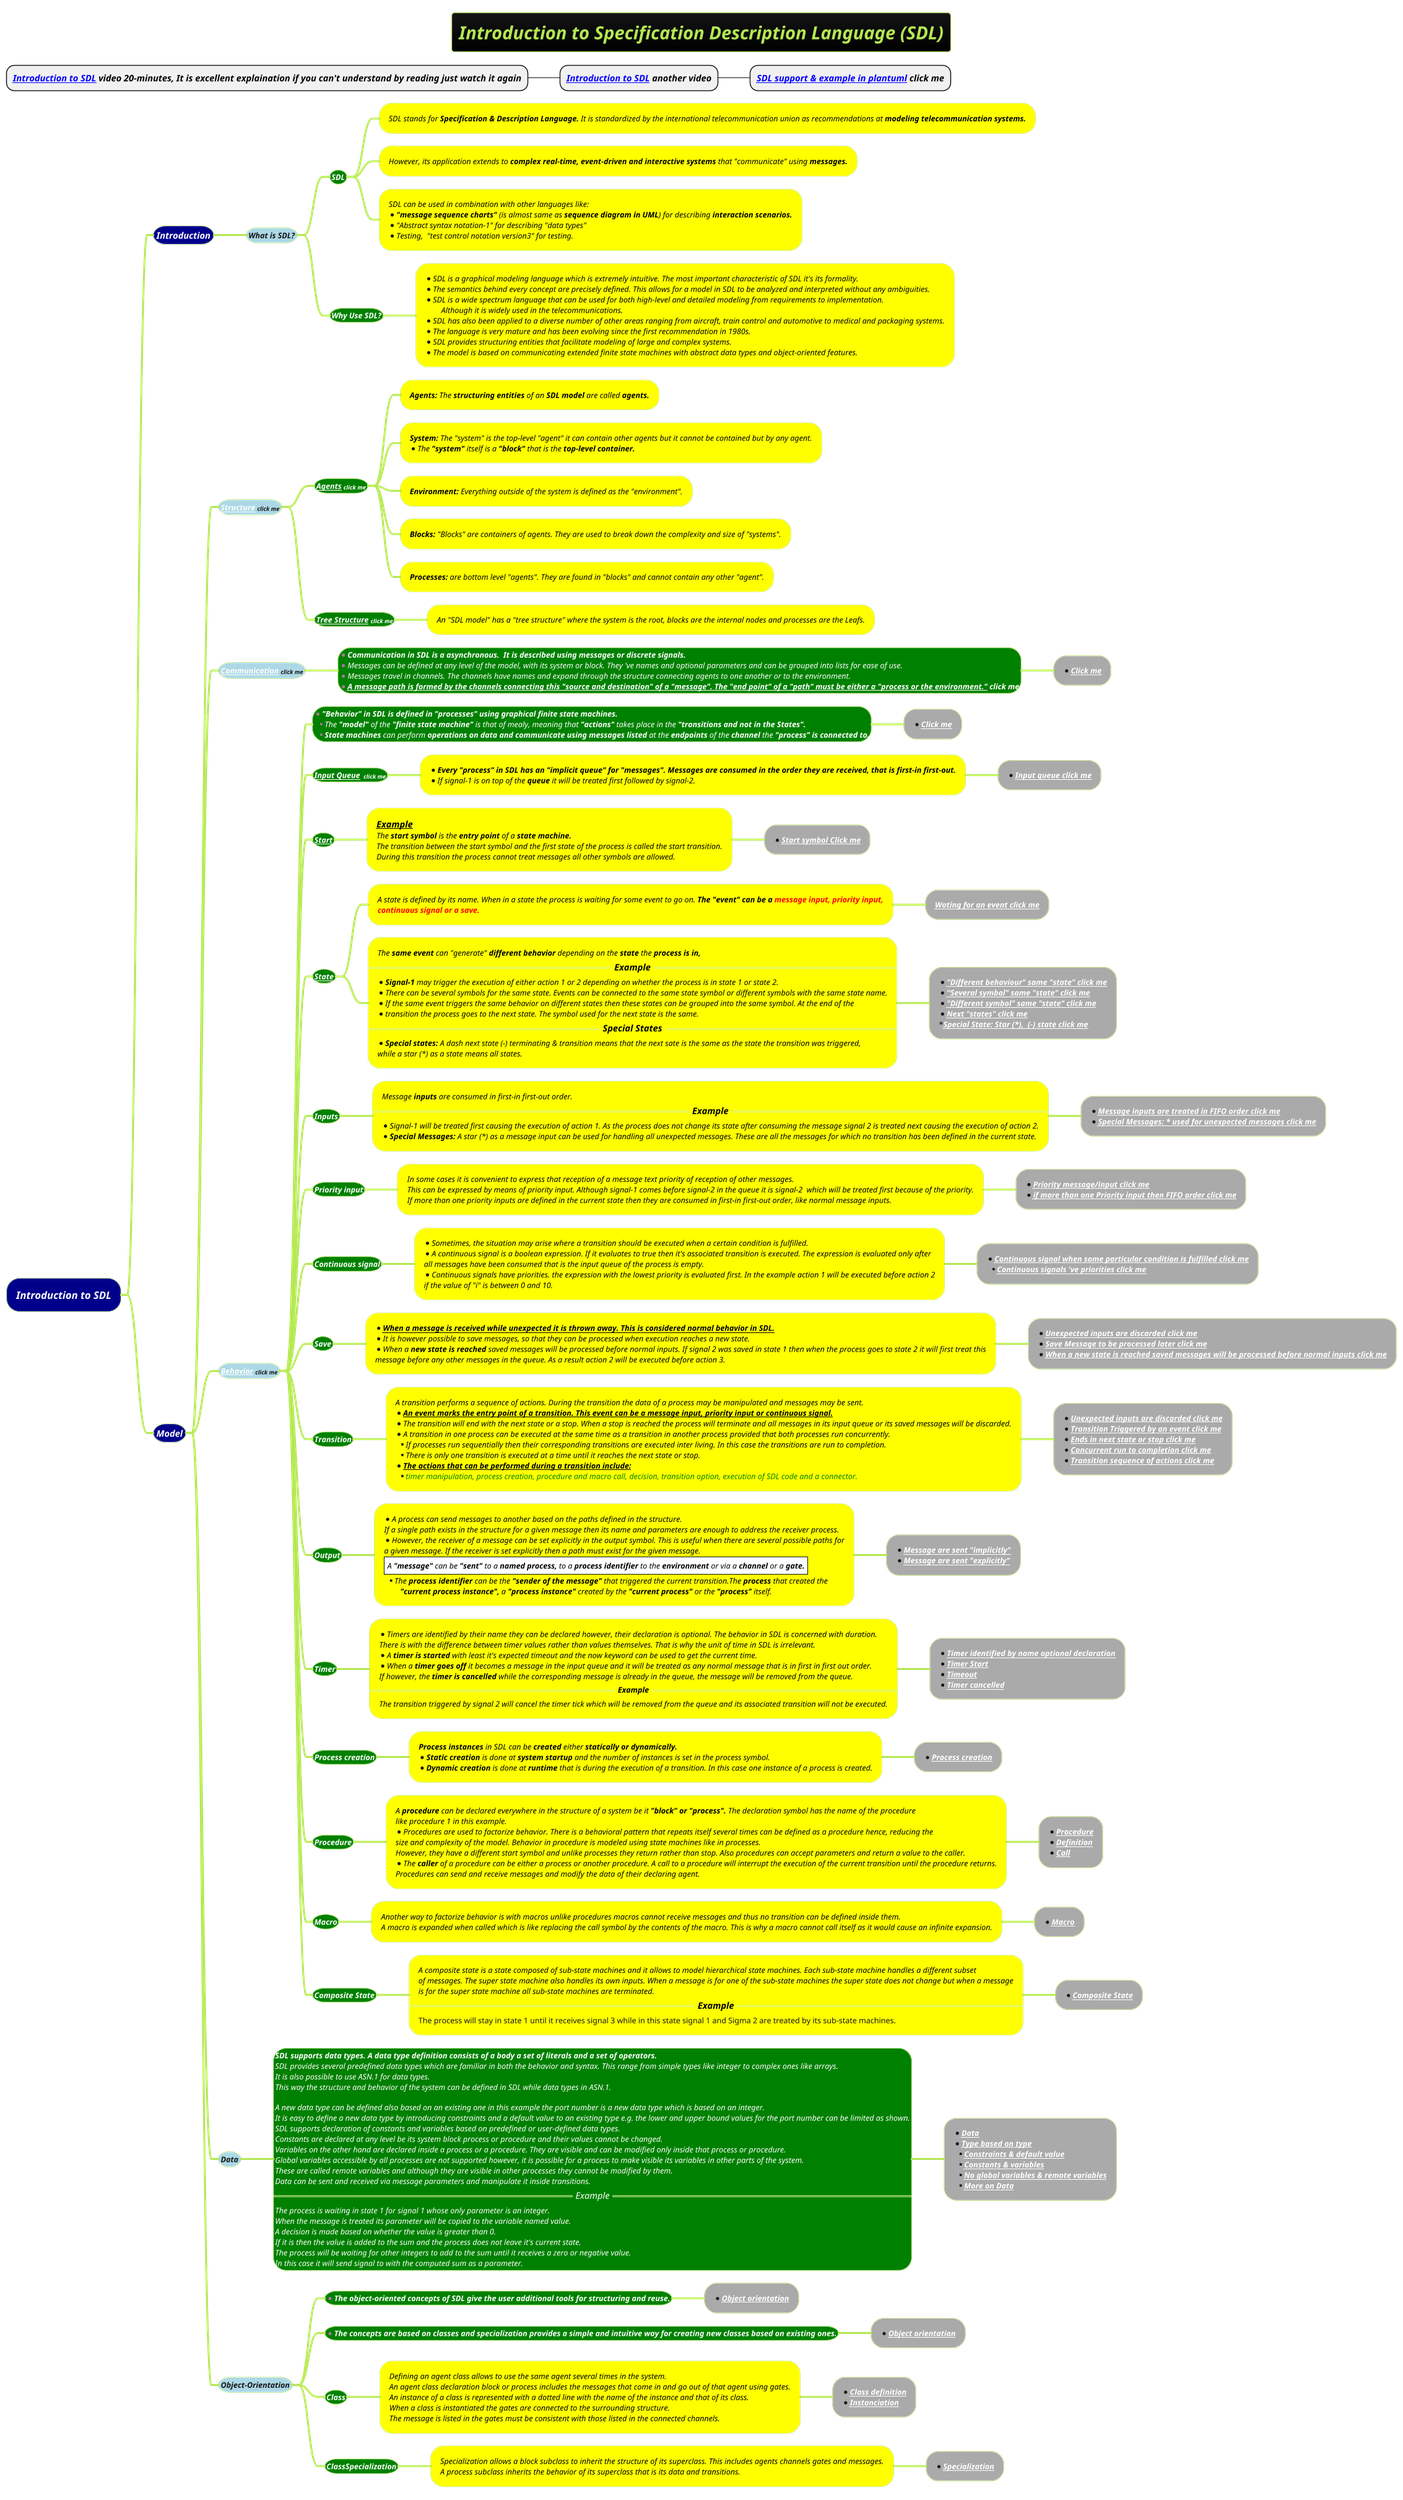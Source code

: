 @startmindmap
title =<i>Introduction to Specification Description Language (SDL)
* <b><i>[[https://www.youtube.com/watch?v=0MG4I1HqIb4&t=729s&ab_channel=PragmaDevSoftware Introduction to SDL]] video 20-minutes, It is excellent explaination if you can't understand by reading just watch it again
** <b><i>[[https://www.youtube.com/watch?v=Hfxq5O6LhjQ&ab_channel=PragmaDevSoftware Introduction to SDL]] another video
*** <b><i>[[docs/3-programming-languages/Venkat-Subramaniam/SDL-(Specification-and-Description-Language).puml SDL support & example in plantuml]] click me

!theme hacker
*[#darkblue] <i><color:white>Introduction to SDL
**[#darkblue] <i><color:white>Introduction
***[#lightblue] <b><i><size:12>What is SDL?
****[#green] <i><size:12><b><color:white>SDL
*****[#yellow] <i><size:12><color:black>SDL stands for **Specification & Description Language.** It is standardized by the international telecommunication union as recommendations at <b>modeling telecommunication systems.
*****[#yellow] <i><size:12><color:black>However, its application extends to <b>complex real-time, event-driven and interactive systems</b> that "communicate" using <b>messages.
*****[#yellow]:<i><size:12><color:black>SDL can be used in combination with other languages like:
*<i><size:12><color:black>**"message sequence charts"** (is almost same as **sequence diagram in UML**) for describing <b>interaction scenarios.
*<i><size:12><color:black>"Abstract syntax notation-1" for describing "data types"
*<i><size:12><color:black>Testing,  "test control notation version3" for testing.;

****[#green] <i><size:12><b><color:white>Why Use SDL?
*****[#yellow]:*<i><size:12><color:black>SDL is a graphical modeling language which is extremely intuitive. The most important characteristic of SDL it's its formality.
*<i><size:12><color:black>The semantics behind every concept are precisely defined. This allows for a model in SDL to be analyzed and interpreted without any ambiguities.
*<i><size:12><color:black>SDL is a wide spectrum language that can be used for both high-level and detailed modeling from requirements to implementation.
<i><size:12><color:black>\tAlthough it is widely used in the telecommunications.
*<i><size:12><color:black>SDL has also been applied to a diverse number of other areas ranging from aircraft, train control and automotive to medical and packaging systems.
*<i><size:12><color:black>The language is very mature and has been evolving since the first recommendation in 1980s.
*<i><size:12><color:black>SDL provides structuring entities that facilitate modeling of large and complex systems.
*<i><size:12><color:black>The model is based on communicating extended finite state machines with abstract data types and object-oriented features.;

**[#darkblue] <i><color:white>Model
***[#lightblue] <b><i><size:12>[[docs/3-programming-languages/Venkat-Subramaniam/images/img_86.png Structure]] <size:9>click me
****[#green] <i><size:12><b><color:white>[[docs/3-programming-languages/Venkat-Subramaniam/images/img_86.png Agents]] <size:9>click me
*****[#yellow] <i><size:12><color:black>**Agents:** The **structuring entities** of an **SDL model** are called <b>agents.
*****[#yellow] <i><size:12><color:black>**System:** The "system" is the top-level "agent" it can contain other agents but it cannot be contained but by any agent.\n*<i><size:12><color:black>The **"system"** itself is a **"block"** that is the <b>top-level container.
*****[#yellow] <i><size:12><color:black>**Environment:** Everything outside of the system is defined as the "environment".
*****[#yellow] <i><size:12><color:black>**Blocks:** "Blocks" are containers of agents. They are used to break down the complexity and size of "systems".
*****[#yellow] <i><size:12><color:black>**Processes:** are bottom level "agents". They are found in "blocks" and cannot contain any other "agent".
****[#green] <i><size:12><b><color:white>[[docs/3-programming-languages/Venkat-Subramaniam/images/img_85.png Tree Structure]] <size:9>click me
*****[#yellow] <i><size:12><color:black>An "SDL model" has a "tree structure" where the system is the root, blocks are the internal nodes and processes are the Leafs.

***[#lightblue] <b><i><size:12>[[docs/3-programming-languages/Venkat-Subramaniam/images/img_87.png Communication]] <size:9>click me
****[#green]:*<i><size:12><b><color:white>Communication in SDL is a asynchronous.  It is described using messages or discrete signals.
*<i><size:12><color:white>Messages can be defined at any level of the model, with its system or block. They 've names and optional parameters and can be grouped into lists for ease of use.
*<i><size:12><color:white>Messages travel in channels. The channels have names and expand through the structure connecting agents to one another or to the environment.
*<i><size:12><color:white><b>[[docs/3-programming-languages/Venkat-Subramaniam/images/img_88.png A message path is formed by the channels connecting this "source and destination" of a "message". The "end point" of a "path" must be either a "process or the environment."]] click me;
*****[#a] *<i><size:12><b>[[docs/3-programming-languages/Venkat-Subramaniam/images/img_88.png Click me]]
***[#lightblue] <b><i><size:12>[[docs/3-programming-languages/Venkat-Subramaniam/images/img_89.png Behavior]] <size:9>click me
****[#green]:*<i><size:12><b><color:white>"Behavior" in SDL is defined in "processes" using graphical finite state machines.
**<i><size:12><color:white>The **"model"** of the **"finite state machine"** is that of mealy, meaning that **"actions"** takes place in the <b>"transitions and not in the States".
**<i><size:12><color:white>**State machines** can perform **operations on data and communicate using messages listed** at the **endpoints** of the **channel** the <b>"process" is connected to.;
*****[#a] *<i><size:12><b><color:white>[[docs/3-programming-languages/Venkat-Subramaniam/images/img_89.png Click me]]

****[#green] <i><b><size:12><color:white>[[docs/3-programming-languages/Venkat-Subramaniam/images/img_90.png Input Queue]] <size:9> click me
*****[#yellow]:*<i><size:12><b><color:black>Every "process" in SDL has an "implicit queue" for "messages". Messages are consumed in the order they are received, that is first-in first-out.
*<i><size:12><color:black>If signal-1 is on top of the **queue** it will be treated first followed by signal-2.;
******[#a] *<i><size:12><b><color:white>[[docs/3-programming-languages/Venkat-Subramaniam/images/img_90.png Input queue click me]]

****[#green] <i><size:12><b><color:white><u>[[docs/3-programming-languages/Venkat-Subramaniam/images/img_91.png Start]]
*****[#yellow]:<i><size:14><b><color:black><u>Example
<i><size:12><color:black>The **start symbol** is the **entry point** of a <b>state machine.
<i><size:12><color:black>The transition between the start symbol and the first state of the process is called the start transition.
<i><size:12><color:black>During this transition the process cannot treat messages all other symbols are allowed.;
******[#a] *<i><size:12><color:black><b>[[docs/3-programming-languages/Venkat-Subramaniam/images/img_91.png Start symbol Click me]]
****[#green] <i><size:12><b><color:white>[[docs/3-programming-languages/Venkat-Subramaniam/images/img_294.png State]]
*****[#yellow]:<i><size:12><color:black>A state is defined by its name. When in a state the process is waiting for some event to go on. <b>The "event" can be a <color #red>message input, priority input,
<i><size:12><color:black><b><color #red>continuous signal or a save.;
******[#a] <b><i><size:12><color:white>[[docs/3-programming-languages/Venkat-Subramaniam/images/img_294.png Wating for an event click me]]
*****[#yellow]:<i><size:12><color:black>The **same event** can "generate" **different behavior** depending on the **state** the <b>process is in,
==<i><size:14><b><color:black>Example==
*<size:12><i><color:black>**Signal-1** may trigger the execution of either action 1 or 2 depending on whether the process is in state 1 or state 2.
*<size:12><i><color:black>There can be several symbols for the same state. Events can be connected to the same state symbol or different symbols with the same state name.
*<size:12><i><color:black>If the same event triggers the same behavior on different states then these states can be grouped into the same symbol. At the end of the
*<size:12><i><color:black>transition the process goes to the next state. The symbol used for the next state is the same.
==<size:14><i><color:black><b>Special States==
*<size:12><i><color:black>**Special states:** A dash next state (-) terminating & transition means that the next sate is the same as the state the transition was triggered,
<size:12><i><color:black>while a star (*) as a state means all states.;
******[#a]:*<b><i><size:12><color:white>[[docs/3-programming-languages/Venkat-Subramaniam/images/img_295.png "Different behaviour" same "state" click me]]
*<b><i><size:12><color:white>[[docs/3-programming-languages/Venkat-Subramaniam/images/img_296.png "Several symbol" same "state" click me]]
*<b><i><size:12><color:white>[[docs/3-programming-languages/Venkat-Subramaniam/images/img_297.png "Different symbol" same "state" click me]]
*<b><i><size:12><color:white>[[docs/3-programming-languages/Venkat-Subramaniam/images/img_298.png Next "states" click me]]
*<b><i><size:12><color:white>[[docs/3-programming-languages/Venkat-Subramaniam/images/img_299.png Special State: Star (*),  (-) state click me]];

****[#green] <i><size 12><b><color:white>Inputs
*****[#yellow]:<i><size:12><color:black>Message **inputs** are consumed in first-in first-out order.
==<i><size:14><color:black><b>Example==
*<i><size:12><color:black>Signal-1 will be treated first causing the execution of action 1. As the process does not change its state after consuming the message signal 2 is treated next causing the execution of action 2.
* <i><size:12><color:black>**Special Messages:** A star (*) as a message input can be used for handling all unexpected messages. These are all the messages for which no transition has been defined in the current state.;
******[#a]:*<b><i><size:12><color:white>[[docs/3-programming-languages/Venkat-Subramaniam/images/img_300.png Message inputs are treated in FIFO order click me]]
* <b><i><size:12><color:white>[[docs/3-programming-languages/Venkat-Subramaniam/images/img_301.png Special Messages: * used for unexpected messages click me]];

****[#green] <i><size 12><b><color:white>Priority input
*****[#yellow]:<i><size:12><color:black>In some cases it is convenient to express that reception of a message text priority of reception of other messages.
<i><size:12><color:black>This can be expressed by means of priority input. Although signal-1 comes before signal-2 in the queue it is signal-2  which will be treated first because of the priority.
<i><size:12><color:black>If more than one priority inputs are defined in the current state then they are consumed in first-in first-out order, like normal message inputs.;
******[#a]:*<b><i><size:12><color:white>[[docs/3-programming-languages/Venkat-Subramaniam/images/img_302.png Priority message/input click me]]
*<b><i><size:12><color:white>[[docs/3-programming-languages/Venkat-Subramaniam/images/img_303.png if more than one Priority input then FIFO order click me]];

****[#green] <i><size 12><b><color:white>Continuous signal
*****[#yellow]:*<i><size:12><color:black>Sometimes, the situation may arise where a transition should be executed when a certain condition is fulfilled.
*<i><size:12><color:black>A continuous signal is a boolean expression. If it evaluates to true then it's associated transition is executed. The expression is evaluated only after
<i><size:12><color:black>all messages have been consumed that is the input queue of the process is empty.
*<i><size:12><color:black>Continuous signals have priorities. the expression with the lowest priority is evaluated first. In the example action 1 will be executed before action 2
<i><size:12><color:black>if the value of "i" is between 0 and 10.;
******[#a]:*<b><i><size:12><color:white>[[docs/3-programming-languages/Venkat-Subramaniam/images/img_304.png Continuous signal when some particular condition is fulfilled click me]]
**<b><i><size:12><color:white>[[docs/3-programming-languages/Venkat-Subramaniam/images/img_305.png Continuous signals 've priorities click me]];

****[#green] <i><size 12><b><color:white>Save
*****[#yellow]:*<b><u><i><size:12><color:black>When a message is received while unexpected it is thrown away. This is considered normal behavior in SDL.
*<i><size:12><color:black>It is however possible to save messages, so that they can be processed when execution reaches a new state.
*<i><size:12><color:black>When a **new state is reached** saved messages will be processed before normal inputs. If signal 2 was saved in state 1 then when the process goes to state 2 it will first treat this
<i><size:12><color:black>message before any other messages in the queue. As a result action 2 will be executed before action 3.;
******[#a]:*<b><i><size:12><color:white>[[docs/3-programming-languages/Venkat-Subramaniam/images/img_306.png Unexpected inputs are discarded click me]]
*<b><i><size:12><color:white>[[docs/3-programming-languages/Venkat-Subramaniam/images/img_307.png Save Message to be processed later click me]]
*<b><i><size:12><color:white>[[docs/3-programming-languages/Venkat-Subramaniam/images/img_308.png When a new state is reached saved messages will be processed before normal inputs click me]];

****[#green] <i><size 12><b><color:white>Transition
*****[#yellow]:<i><size:12><color:black>A transition performs a sequence of actions. During the transition the data of a process may be manipulated and messages may be sent.
*<b><u><i><size:12><color:black>An event marks the entry point of a transition. This event can be a message input, priority input or continuous signal.
*<i><size:12><color:black>The transition will end with the next state or a stop. When a stop is reached the process will terminate and all messages in its input queue or its saved messages will be discarded.
*<i><size:12><color:black>A transition in one process can be executed at the same time as a transition in another process provided that both processes run concurrently.
**<i><size:12><color:black>If processes run sequentially then their corresponding transitions are executed inter living. In this case the transitions are run to completion.
**<i><size:12><color:black>There is only one transition is executed at a time until it reaches the next state or stop.
*<b><u><i><size:12><color:black>The actions that can be performed during a transition include:
**<i><size:12><color:green>timer manipulation, process creation, procedure and macro call, decision, transition option, execution of SDL code and a connector.;
******[#a]:*<b><i><size:12><color:white>[[docs/3-programming-languages/Venkat-Subramaniam/images/img_306.png Unexpected inputs are discarded click me]]
*<b><i><size:12><color:white>[[docs/3-programming-languages/Venkat-Subramaniam/images/img_309.png Transition Triggered by an event click me]]
*<b><i><size:12><color:white>[[docs/3-programming-languages/Venkat-Subramaniam/images/img_310.png Ends in next state or stop click me]]
*<b><i><size:12><color:white>[[docs/3-programming-languages/Venkat-Subramaniam/images/img_311.png Concurrent run to completion click me]]
*<b><i><size:12><color:white>[[docs/3-programming-languages/Venkat-Subramaniam/images/img_312.png Transition sequence of actions click me]];

****[#green] <i><size 12><b><color:white>Output
*****[#yellow]:*<i><size:12><color:black>A process can send messages to another based on the paths defined in the structure.
<i><size:12><color:black>If a single path exists in the structure for a given message then its name and parameters are enough to address the receiver process.
*<i><size:12><color:black>However, the receiver of a message can be set explicitly in the output symbol. This is useful when there are several possible paths for
<i><size:12><color:black>a given message. If the receiver is set explicitly then a path must exist for the given message.
|<#white><i><size:12><color:black>A **"message"** can be **"sent"** to a **named process,** to a **process identifier** to the **environment** or via a **channel** or a <b>gate.|
**<i><size:12><color:black>The **process identifier** can be the **"sender of the message"** that triggered the current transition.The **process** that created the
<i><size:12><color:black>\t**"current process instance",** a **"process instance"** created by the **"current process"** or the **"process"** itself.;
******[#a]:*<i><size 12><b><color:white>[[docs/3-programming-languages/Venkat-Subramaniam/images/img_313.png Message are sent "implicitly"]]
*<i><size 12><b><color:white>[[docs/3-programming-languages/Venkat-Subramaniam/images/img_314.png Message are sent "explicitly"]];

****[#green] <i><size 12><b><color:white>Timer
*****[#yellow]:*<i><size:12><color:black>Timers are identified by their name they can be declared however, their declaration is optional. The behavior in SDL is concerned with duration.
<i><size:12><color:black>There is with the difference between timer values rather than values themselves. That is why the unit of time in SDL is irrelevant.
*<i><size:12><color:black>A **timer is started** with least it's expected timeout and the now keyword can be used to get the current time.
*<i><size:12><color:black>When a **timer goes off** it becomes a message in the input queue and it will be treated as any normal message that is in first in first out order.
<i><size:12><color:black>If however, the **timer is cancelled** while the corresponding message is already in the queue, the message will be removed from the queue.
==<i><size:12><color:black><b>Example==
<i><size:12><color:black>The transition triggered by signal 2 will cancel the timer tick which will be removed from the queue and its associated transition will not be executed.;
******[#a]:*<i><size:12><color:black><b>[[docs/3-programming-languages/Venkat-Subramaniam/images/img_315.png Timer identified by name optional declaration]]
*<i><size:12><color:black><b>[[docs/3-programming-languages/Venkat-Subramaniam/images/img_316.png Timer Start]]
*<i><size:12><color:black><b>[[docs/3-programming-languages/Venkat-Subramaniam/images/img_317.png Timeout]]
*<i><size:12><color:black><b>[[docs/3-programming-languages/Venkat-Subramaniam/images/img_318.png Timer cancelled]];

****[#green] <i><size 12><b><color:white>Process creation
*****[#yellow]:<i><size:12><color:black>**Process instances** in SDL can be **created** either <b>statically or dynamically.
*<i><size:12><color:black>**Static creation** is done at **system startup** and the number of instances is set in the process symbol.
*<i><size:12><color:black>**Dynamic creation** is done at **runtime** that is during the execution of a transition. In this case one instance of a process is created.;
******[#a] *<i><size:12><color:black><b>[[docs/3-programming-languages/Venkat-Subramaniam/images/img_319.png Process creation]]

****[#green] <i><size 12><b><color:white>Procedure
*****[#yellow]:<i><size:12><color:black>A **procedure** can be declared everywhere in the structure of a system be it **"block" or "process".** The declaration symbol has the name of the procedure
<i><size:12><color:black>like procedure 1 in this example.
*<i><size:12><color:black>Procedures are used to factorize behavior. There is a behavioral pattern that repeats itself several times can be defined as a procedure hence, reducing the
<i><size:12><color:black>size and complexity of the model. Behavior in procedure is modeled using state machines like in processes.
<i><size:12><color:black>However, they have a different start symbol and unlike processes they return rather than stop. Also procedures can accept parameters and return a value to the caller.
*<i><size:12><color:black>The **caller** of a procedure can be either a process or another procedure. A call to a procedure will interrupt the execution of the current transition until the procedure returns.
<i><size:12><color:black>Procedures can send and receive messages and modify the data of their declaring agent.;
******[#a]:*<i><size:12><color:black><b>[[docs/3-programming-languages/Venkat-Subramaniam/images/img_320.png Procedure]]
*<i><size:12><color:black><b>[[docs/3-programming-languages/Venkat-Subramaniam/images/img_321.png Definition]]
*<i><size:12><color:black><b>[[docs/3-programming-languages/Venkat-Subramaniam/images/img_322.png Call]];

****[#green] <i><size 12><b><color:white>Macro
*****[#yellow]:<i><size:12><color:black>Another way to factorize behavior is with macros unlike procedures macros cannot receive messages and thus no transition can be defined inside them.
<i><size:12><color:black>A macro is expanded when called which is like replacing the call symbol by the contents of the macro. This is why a macro cannot call itself as it would cause an infinite expansion.;
******[#a] *<i><size:12><color:black><b>[[docs/3-programming-languages/Venkat-Subramaniam/images/img_323.png Macro]]

****[#green] <i><size 12><b><color:white>Composite State
*****[#yellow]:<i><size:12><color:black>A composite state is a state composed of sub-state machines and it allows to model hierarchical state machines. Each sub-state machine handles a different subset
<i><size:12><color:black>of messages. The super state machine also handles its own inputs. When a message is for one of the sub-state machines the super state does not change but when a message
<i><size:12><color:black>is for the super state machine all sub-state machines are terminated.
==<i><size:14><color:black><b>Example==
The process will stay in state 1 until it receives signal 3 while in this state signal 1 and Sigma 2 are treated by its sub-state machines.;
******[#a] *<i><size:12><color:black><b>[[docs/3-programming-languages/Venkat-Subramaniam/images/img_324.png Composite State]]

***[#lightblue] <b><i><size:12>Data
****[#green]:<i><size 12><b><color:white>SDL supports data types. A data type definition consists of a body a set of literals and a set of operators.
<i><size:12><color:white>SDL provides several predefined data types which are familiar in both the behavior and syntax. This range from simple types like integer to complex ones like arrays.
<i><size:12><color:white>It is also possible to use ASN.1 for data types.
<i><size:12><color:white>This way the structure and behavior of the system can be defined in SDL while data types in ASN.1.

<i><size:12><color:white>A new data type can be defined also based on an existing one in this example the port number is a new data type which is based on an integer.
<i><size:12><color:white>It is easy to define a new data type by introducing constraints and a default value to an existing type e.g. the lower and upper bound values for the port number can be limited as shown.
<i><size:12><color:white>SDL supports declaration of constants and variables based on predefined or user-defined data types.
<i><size:12><color:white>Constants are declared at any level be its system block process or procedure and their values cannot be changed.
<i><size:12><color:white>Variables on the other hand are declared inside a process or a procedure. They are visible and can be modified only inside that process or procedure.
<i><size:12><color:white>Global variables accessible by all processes are not supported however, it is possible for a process to make visible its variables in other parts of the system.
<i><size:12><color:white>These are called remote variables and although they are visible in other processes they cannot be modified by them.
<i><size:12><color:white>Data can be sent and received via message parameters and manipulate it inside transitions.
==<i><size:14><color:white>Example==
<i><size:12><color:white>The process is waiting in state 1 for signal 1 whose only parameter is an integer.
<i><size:12><color:white>When the message is treated its parameter will be copied to the variable named value.
<i><size:12><color:white>A decision is made based on whether the value is greater than 0.
<i><size:12><color:white>If it is then the value is added to the sum and the process does not leave it's current state.
<i><size:12><color:white>The process will be waiting for other integers to add to the sum until it receives a zero or negative value.
<i><size:12><color:white>In this case it will send signal to with the computed sum as a parameter.;
*****[#a]:*<i><size:12><color:black><b>[[docs/3-programming-languages/Venkat-Subramaniam/images/img_325.png Data]]
*<i><size:12><color:black><b>[[docs/3-programming-languages/Venkat-Subramaniam/images/img_326.png Type based on type]]
**<i><size:12><color:black><b>[[docs/3-programming-languages/Venkat-Subramaniam/images/img_327.png Constraints & default value]]
**<i><size:12><color:black><b>[[docs/3-programming-languages/Venkat-Subramaniam/images/img_328.png Constants & variables]]
**<i><size:12><color:black><b>[[docs/3-programming-languages/Venkat-Subramaniam/images/img_329.png No global variables & remote variables]]
**<i><size:12><color:black><b>[[docs/3-programming-languages/Venkat-Subramaniam/images/img_330.png More on Data]];

***[#lightblue] <b><i><size:12>Object-Orientation
****[#green] *<i><size 12><b><color:white>The object-oriented concepts of SDL give the user additional tools for structuring and reuse.
*****[#a] *<i><size:12><color:black><b>[[docs/3-programming-languages/Venkat-Subramaniam/images/img_331.png Object orientation]]
****[#green] *<i><size 12><b><color:white>The concepts are based on classes and specialization provides a simple and intuitive way for creating new classes based on existing ones.
*****[#a] *<i><size:12><color:black><b>[[docs/3-programming-languages/Venkat-Subramaniam/images/img_331.png Object orientation]]

****[#green] <i><size 12><b><color:white>Class
*****[#yellow]:<i><size:12><color:black>Defining an agent class allows to use the same agent several times in the system.
<i><size:12><color:black>An agent class declaration block or process includes the messages that come in and go out of that agent using gates.
<i><size:12><color:black>An instance of a class is represented with a dotted line with the name of the instance and that of its class.
<i><size:12><color:black>When a class is instantiated the gates are connected to the surrounding structure.
<i><size:12><color:black>The message is listed in the gates must be consistent with those listed in the connected channels.;
******[#a]:*<i><size:12><color:black><b>[[docs/3-programming-languages/Venkat-Subramaniam/images/img_332.png Class definition]]
*<i><size:12><color:black><b>[[docs/3-programming-languages/Venkat-Subramaniam/images/img_333.png Instanciation]];

****[#green] <i><size 12><b><color:white>ClassSpecialization
*****[#yellow]:<i><size:12><color:black>Specialization allows a block subclass to inherit the structure of its superclass. This includes agents channels gates and messages.
<i><size:12><color:black>A process subclass inherits the behavior of its superclass that is its data and transitions.;
******[#a] *<i><size:12><color:black><b>[[docs/3-programming-languages/Venkat-Subramaniam/images/img_334.png Specialization]]
@endmindmap
